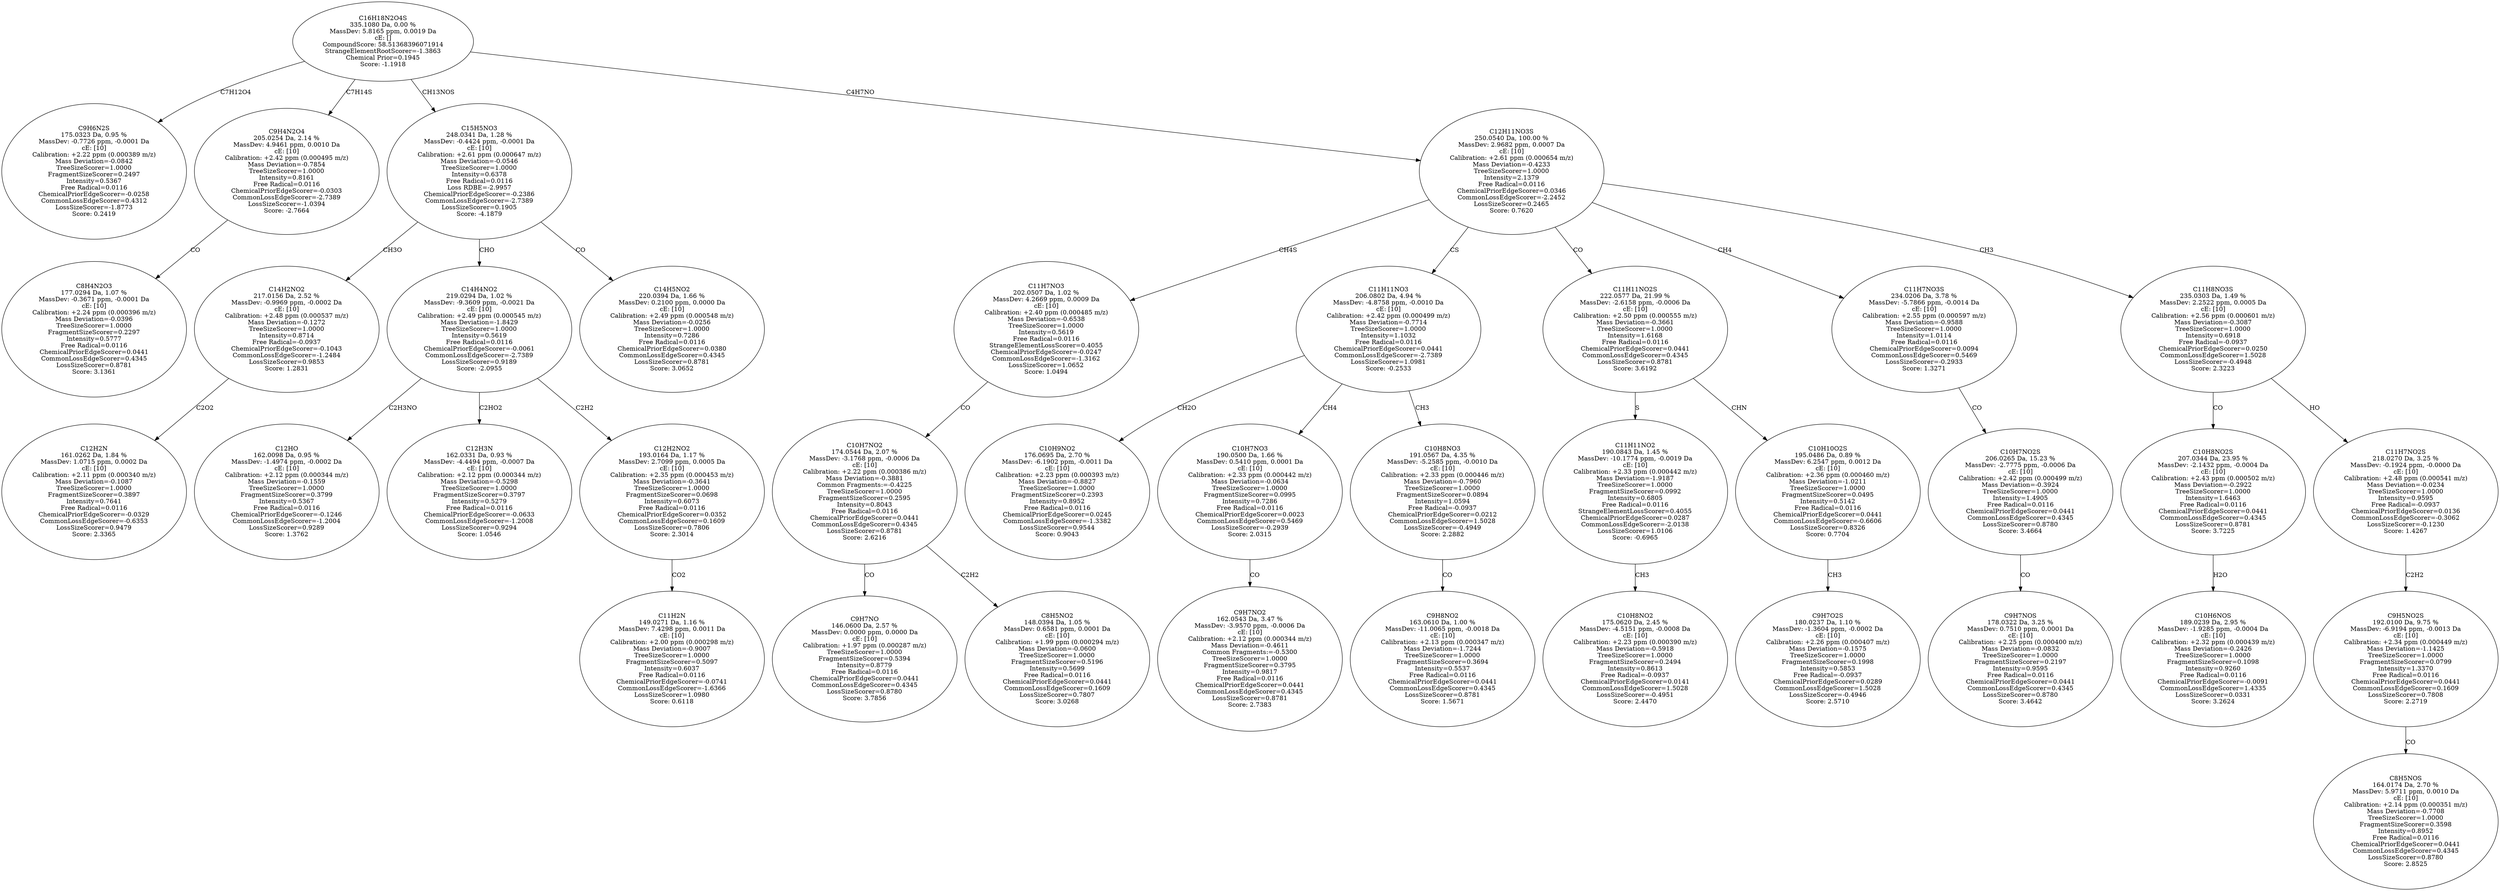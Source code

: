 strict digraph {
v1 [label="C9H6N2S\n175.0323 Da, 0.95 %\nMassDev: -0.7726 ppm, -0.0001 Da\ncE: [10]\nCalibration: +2.22 ppm (0.000389 m/z)\nMass Deviation=-0.0842\nTreeSizeScorer=1.0000\nFragmentSizeScorer=0.2497\nIntensity=0.5367\nFree Radical=0.0116\nChemicalPriorEdgeScorer=-0.0258\nCommonLossEdgeScorer=0.4312\nLossSizeScorer=-1.8773\nScore: 0.2419"];
v2 [label="C8H4N2O3\n177.0294 Da, 1.07 %\nMassDev: -0.3671 ppm, -0.0001 Da\ncE: [10]\nCalibration: +2.24 ppm (0.000396 m/z)\nMass Deviation=-0.0396\nTreeSizeScorer=1.0000\nFragmentSizeScorer=0.2297\nIntensity=0.5777\nFree Radical=0.0116\nChemicalPriorEdgeScorer=0.0441\nCommonLossEdgeScorer=0.4345\nLossSizeScorer=0.8781\nScore: 3.1361"];
v3 [label="C9H4N2O4\n205.0254 Da, 2.14 %\nMassDev: 4.9461 ppm, 0.0010 Da\ncE: [10]\nCalibration: +2.42 ppm (0.000495 m/z)\nMass Deviation=-0.7854\nTreeSizeScorer=1.0000\nIntensity=0.8161\nFree Radical=0.0116\nChemicalPriorEdgeScorer=-0.0303\nCommonLossEdgeScorer=-2.7389\nLossSizeScorer=-1.0394\nScore: -2.7664"];
v4 [label="C12H2N\n161.0262 Da, 1.84 %\nMassDev: 1.0715 ppm, 0.0002 Da\ncE: [10]\nCalibration: +2.11 ppm (0.000340 m/z)\nMass Deviation=-0.1087\nTreeSizeScorer=1.0000\nFragmentSizeScorer=0.3897\nIntensity=0.7641\nFree Radical=0.0116\nChemicalPriorEdgeScorer=-0.0329\nCommonLossEdgeScorer=-0.6353\nLossSizeScorer=0.9479\nScore: 2.3365"];
v5 [label="C14H2NO2\n217.0156 Da, 2.52 %\nMassDev: -0.9969 ppm, -0.0002 Da\ncE: [10]\nCalibration: +2.48 ppm (0.000537 m/z)\nMass Deviation=-0.1272\nTreeSizeScorer=1.0000\nIntensity=0.8714\nFree Radical=-0.0937\nChemicalPriorEdgeScorer=-0.1043\nCommonLossEdgeScorer=-1.2484\nLossSizeScorer=0.9853\nScore: 1.2831"];
v6 [label="C12HO\n162.0098 Da, 0.95 %\nMassDev: -1.4974 ppm, -0.0002 Da\ncE: [10]\nCalibration: +2.12 ppm (0.000344 m/z)\nMass Deviation=-0.1559\nTreeSizeScorer=1.0000\nFragmentSizeScorer=0.3799\nIntensity=0.5367\nFree Radical=0.0116\nChemicalPriorEdgeScorer=-0.1246\nCommonLossEdgeScorer=-1.2004\nLossSizeScorer=0.9289\nScore: 1.3762"];
v7 [label="C12H3N\n162.0331 Da, 0.93 %\nMassDev: -4.4494 ppm, -0.0007 Da\ncE: [10]\nCalibration: +2.12 ppm (0.000344 m/z)\nMass Deviation=-0.5298\nTreeSizeScorer=1.0000\nFragmentSizeScorer=0.3797\nIntensity=0.5279\nFree Radical=0.0116\nChemicalPriorEdgeScorer=-0.0633\nCommonLossEdgeScorer=-1.2008\nLossSizeScorer=0.9294\nScore: 1.0546"];
v8 [label="C11H2N\n149.0271 Da, 1.16 %\nMassDev: 7.4298 ppm, 0.0011 Da\ncE: [10]\nCalibration: +2.00 ppm (0.000298 m/z)\nMass Deviation=-0.9007\nTreeSizeScorer=1.0000\nFragmentSizeScorer=0.5097\nIntensity=0.6037\nFree Radical=0.0116\nChemicalPriorEdgeScorer=-0.0741\nCommonLossEdgeScorer=-1.6366\nLossSizeScorer=1.0980\nScore: 0.6118"];
v9 [label="C12H2NO2\n193.0164 Da, 1.17 %\nMassDev: 2.7099 ppm, 0.0005 Da\ncE: [10]\nCalibration: +2.35 ppm (0.000453 m/z)\nMass Deviation=-0.3641\nTreeSizeScorer=1.0000\nFragmentSizeScorer=0.0698\nIntensity=0.6073\nFree Radical=0.0116\nChemicalPriorEdgeScorer=0.0352\nCommonLossEdgeScorer=0.1609\nLossSizeScorer=0.7806\nScore: 2.3014"];
v10 [label="C14H4NO2\n219.0294 Da, 1.02 %\nMassDev: -9.3609 ppm, -0.0021 Da\ncE: [10]\nCalibration: +2.49 ppm (0.000545 m/z)\nMass Deviation=-1.8429\nTreeSizeScorer=1.0000\nIntensity=0.5619\nFree Radical=0.0116\nChemicalPriorEdgeScorer=-0.0061\nCommonLossEdgeScorer=-2.7389\nLossSizeScorer=0.9189\nScore: -2.0955"];
v11 [label="C14H5NO2\n220.0394 Da, 1.66 %\nMassDev: 0.2100 ppm, 0.0000 Da\ncE: [10]\nCalibration: +2.49 ppm (0.000548 m/z)\nMass Deviation=-0.0256\nTreeSizeScorer=1.0000\nIntensity=0.7286\nFree Radical=0.0116\nChemicalPriorEdgeScorer=0.0380\nCommonLossEdgeScorer=0.4345\nLossSizeScorer=0.8781\nScore: 3.0652"];
v12 [label="C15H5NO3\n248.0341 Da, 1.28 %\nMassDev: -0.4424 ppm, -0.0001 Da\ncE: [10]\nCalibration: +2.61 ppm (0.000647 m/z)\nMass Deviation=-0.0546\nTreeSizeScorer=1.0000\nIntensity=0.6378\nFree Radical=0.0116\nLoss RDBE=-2.9957\nChemicalPriorEdgeScorer=-0.2386\nCommonLossEdgeScorer=-2.7389\nLossSizeScorer=0.1905\nScore: -4.1879"];
v13 [label="C9H7NO\n146.0600 Da, 2.57 %\nMassDev: 0.0000 ppm, 0.0000 Da\ncE: [10]\nCalibration: +1.97 ppm (0.000287 m/z)\nTreeSizeScorer=1.0000\nFragmentSizeScorer=0.5394\nIntensity=0.8779\nFree Radical=0.0116\nChemicalPriorEdgeScorer=0.0441\nCommonLossEdgeScorer=0.4345\nLossSizeScorer=0.8780\nScore: 3.7856"];
v14 [label="C8H5NO2\n148.0394 Da, 1.05 %\nMassDev: 0.6581 ppm, 0.0001 Da\ncE: [10]\nCalibration: +1.99 ppm (0.000294 m/z)\nMass Deviation=-0.0600\nTreeSizeScorer=1.0000\nFragmentSizeScorer=0.5196\nIntensity=0.5699\nFree Radical=0.0116\nChemicalPriorEdgeScorer=0.0441\nCommonLossEdgeScorer=0.1609\nLossSizeScorer=0.7807\nScore: 3.0268"];
v15 [label="C10H7NO2\n174.0544 Da, 2.07 %\nMassDev: -3.1768 ppm, -0.0006 Da\ncE: [10]\nCalibration: +2.22 ppm (0.000386 m/z)\nMass Deviation=-0.3881\nCommon Fragments:=-0.4225\nTreeSizeScorer=1.0000\nFragmentSizeScorer=0.2595\nIntensity=0.8043\nFree Radical=0.0116\nChemicalPriorEdgeScorer=0.0441\nCommonLossEdgeScorer=0.4345\nLossSizeScorer=0.8781\nScore: 2.6216"];
v16 [label="C11H7NO3\n202.0507 Da, 1.02 %\nMassDev: 4.2669 ppm, 0.0009 Da\ncE: [10]\nCalibration: +2.40 ppm (0.000485 m/z)\nMass Deviation=-0.6538\nTreeSizeScorer=1.0000\nIntensity=0.5619\nFree Radical=0.0116\nStrangeElementLossScorer=0.4055\nChemicalPriorEdgeScorer=-0.0247\nCommonLossEdgeScorer=-1.3162\nLossSizeScorer=1.0652\nScore: 1.0494"];
v17 [label="C10H9NO2\n176.0695 Da, 2.70 %\nMassDev: -6.1902 ppm, -0.0011 Da\ncE: [10]\nCalibration: +2.23 ppm (0.000393 m/z)\nMass Deviation=-0.8827\nTreeSizeScorer=1.0000\nFragmentSizeScorer=0.2393\nIntensity=0.8952\nFree Radical=0.0116\nChemicalPriorEdgeScorer=0.0245\nCommonLossEdgeScorer=-1.3382\nLossSizeScorer=0.9544\nScore: 0.9043"];
v18 [label="C9H7NO2\n162.0543 Da, 3.47 %\nMassDev: -3.9570 ppm, -0.0006 Da\ncE: [10]\nCalibration: +2.12 ppm (0.000344 m/z)\nMass Deviation=-0.4611\nCommon Fragments:=-0.5300\nTreeSizeScorer=1.0000\nFragmentSizeScorer=0.3795\nIntensity=0.9817\nFree Radical=0.0116\nChemicalPriorEdgeScorer=0.0441\nCommonLossEdgeScorer=0.4345\nLossSizeScorer=0.8781\nScore: 2.7383"];
v19 [label="C10H7NO3\n190.0500 Da, 1.66 %\nMassDev: 0.5410 ppm, 0.0001 Da\ncE: [10]\nCalibration: +2.33 ppm (0.000442 m/z)\nMass Deviation=-0.0634\nTreeSizeScorer=1.0000\nFragmentSizeScorer=0.0995\nIntensity=0.7286\nFree Radical=0.0116\nChemicalPriorEdgeScorer=0.0023\nCommonLossEdgeScorer=0.5469\nLossSizeScorer=-0.2939\nScore: 2.0315"];
v20 [label="C9H8NO2\n163.0610 Da, 1.00 %\nMassDev: -11.0065 ppm, -0.0018 Da\ncE: [10]\nCalibration: +2.13 ppm (0.000347 m/z)\nMass Deviation=-1.7244\nTreeSizeScorer=1.0000\nFragmentSizeScorer=0.3694\nIntensity=0.5537\nFree Radical=0.0116\nChemicalPriorEdgeScorer=0.0441\nCommonLossEdgeScorer=0.4345\nLossSizeScorer=0.8781\nScore: 1.5671"];
v21 [label="C10H8NO3\n191.0567 Da, 4.35 %\nMassDev: -5.2585 ppm, -0.0010 Da\ncE: [10]\nCalibration: +2.33 ppm (0.000446 m/z)\nMass Deviation=-0.7960\nTreeSizeScorer=1.0000\nFragmentSizeScorer=0.0894\nIntensity=1.0594\nFree Radical=-0.0937\nChemicalPriorEdgeScorer=0.0212\nCommonLossEdgeScorer=1.5028\nLossSizeScorer=-0.4949\nScore: 2.2882"];
v22 [label="C11H11NO3\n206.0802 Da, 4.94 %\nMassDev: -4.8758 ppm, -0.0010 Da\ncE: [10]\nCalibration: +2.42 ppm (0.000499 m/z)\nMass Deviation=-0.7714\nTreeSizeScorer=1.0000\nIntensity=1.1032\nFree Radical=0.0116\nChemicalPriorEdgeScorer=0.0441\nCommonLossEdgeScorer=-2.7389\nLossSizeScorer=1.0981\nScore: -0.2533"];
v23 [label="C10H8NO2\n175.0620 Da, 2.45 %\nMassDev: -4.5151 ppm, -0.0008 Da\ncE: [10]\nCalibration: +2.23 ppm (0.000390 m/z)\nMass Deviation=-0.5918\nTreeSizeScorer=1.0000\nFragmentSizeScorer=0.2494\nIntensity=0.8613\nFree Radical=-0.0937\nChemicalPriorEdgeScorer=0.0141\nCommonLossEdgeScorer=1.5028\nLossSizeScorer=-0.4951\nScore: 2.4470"];
v24 [label="C11H11NO2\n190.0843 Da, 1.45 %\nMassDev: -10.1774 ppm, -0.0019 Da\ncE: [10]\nCalibration: +2.33 ppm (0.000442 m/z)\nMass Deviation=-1.9187\nTreeSizeScorer=1.0000\nFragmentSizeScorer=0.0992\nIntensity=0.6805\nFree Radical=0.0116\nStrangeElementLossScorer=0.4055\nChemicalPriorEdgeScorer=0.0287\nCommonLossEdgeScorer=-2.0138\nLossSizeScorer=1.0106\nScore: -0.6965"];
v25 [label="C9H7O2S\n180.0237 Da, 1.10 %\nMassDev: -1.3604 ppm, -0.0002 Da\ncE: [10]\nCalibration: +2.26 ppm (0.000407 m/z)\nMass Deviation=-0.1575\nTreeSizeScorer=1.0000\nFragmentSizeScorer=0.1998\nIntensity=0.5853\nFree Radical=-0.0937\nChemicalPriorEdgeScorer=0.0289\nCommonLossEdgeScorer=1.5028\nLossSizeScorer=-0.4946\nScore: 2.5710"];
v26 [label="C10H10O2S\n195.0486 Da, 0.89 %\nMassDev: 6.2547 ppm, 0.0012 Da\ncE: [10]\nCalibration: +2.36 ppm (0.000460 m/z)\nMass Deviation=-1.0211\nTreeSizeScorer=1.0000\nFragmentSizeScorer=0.0495\nIntensity=0.5142\nFree Radical=0.0116\nChemicalPriorEdgeScorer=0.0441\nCommonLossEdgeScorer=-0.6606\nLossSizeScorer=0.8326\nScore: 0.7704"];
v27 [label="C11H11NO2S\n222.0577 Da, 21.99 %\nMassDev: -2.6158 ppm, -0.0006 Da\ncE: [10]\nCalibration: +2.50 ppm (0.000555 m/z)\nMass Deviation=-0.3661\nTreeSizeScorer=1.0000\nIntensity=1.6168\nFree Radical=0.0116\nChemicalPriorEdgeScorer=0.0441\nCommonLossEdgeScorer=0.4345\nLossSizeScorer=0.8781\nScore: 3.6192"];
v28 [label="C9H7NOS\n178.0322 Da, 3.25 %\nMassDev: 0.7510 ppm, 0.0001 Da\ncE: [10]\nCalibration: +2.25 ppm (0.000400 m/z)\nMass Deviation=-0.0832\nTreeSizeScorer=1.0000\nFragmentSizeScorer=0.2197\nIntensity=0.9595\nFree Radical=0.0116\nChemicalPriorEdgeScorer=0.0441\nCommonLossEdgeScorer=0.4345\nLossSizeScorer=0.8780\nScore: 3.4642"];
v29 [label="C10H7NO2S\n206.0265 Da, 15.23 %\nMassDev: -2.7775 ppm, -0.0006 Da\ncE: [10]\nCalibration: +2.42 ppm (0.000499 m/z)\nMass Deviation=-0.3924\nTreeSizeScorer=1.0000\nIntensity=1.4905\nFree Radical=0.0116\nChemicalPriorEdgeScorer=0.0441\nCommonLossEdgeScorer=0.4345\nLossSizeScorer=0.8780\nScore: 3.4664"];
v30 [label="C11H7NO3S\n234.0206 Da, 3.78 %\nMassDev: -5.7866 ppm, -0.0014 Da\ncE: [10]\nCalibration: +2.55 ppm (0.000597 m/z)\nMass Deviation=-0.9588\nTreeSizeScorer=1.0000\nIntensity=1.0114\nFree Radical=0.0116\nChemicalPriorEdgeScorer=0.0094\nCommonLossEdgeScorer=0.5469\nLossSizeScorer=-0.2933\nScore: 1.3271"];
v31 [label="C10H6NOS\n189.0239 Da, 2.95 %\nMassDev: -1.9285 ppm, -0.0004 Da\ncE: [10]\nCalibration: +2.32 ppm (0.000439 m/z)\nMass Deviation=-0.2426\nTreeSizeScorer=1.0000\nFragmentSizeScorer=0.1098\nIntensity=0.9260\nFree Radical=0.0116\nChemicalPriorEdgeScorer=-0.0091\nCommonLossEdgeScorer=1.4335\nLossSizeScorer=0.0331\nScore: 3.2624"];
v32 [label="C10H8NO2S\n207.0344 Da, 23.95 %\nMassDev: -2.1432 ppm, -0.0004 Da\ncE: [10]\nCalibration: +2.43 ppm (0.000502 m/z)\nMass Deviation=-0.2922\nTreeSizeScorer=1.0000\nIntensity=1.6463\nFree Radical=0.0116\nChemicalPriorEdgeScorer=0.0441\nCommonLossEdgeScorer=0.4345\nLossSizeScorer=0.8781\nScore: 3.7225"];
v33 [label="C8H5NOS\n164.0174 Da, 2.70 %\nMassDev: 5.9711 ppm, 0.0010 Da\ncE: [10]\nCalibration: +2.14 ppm (0.000351 m/z)\nMass Deviation=-0.7708\nTreeSizeScorer=1.0000\nFragmentSizeScorer=0.3598\nIntensity=0.8952\nFree Radical=0.0116\nChemicalPriorEdgeScorer=0.0441\nCommonLossEdgeScorer=0.4345\nLossSizeScorer=0.8780\nScore: 2.8525"];
v34 [label="C9H5NO2S\n192.0100 Da, 9.75 %\nMassDev: -6.9194 ppm, -0.0013 Da\ncE: [10]\nCalibration: +2.34 ppm (0.000449 m/z)\nMass Deviation=-1.1425\nTreeSizeScorer=1.0000\nFragmentSizeScorer=0.0799\nIntensity=1.3370\nFree Radical=0.0116\nChemicalPriorEdgeScorer=0.0441\nCommonLossEdgeScorer=0.1609\nLossSizeScorer=0.7808\nScore: 2.2719"];
v35 [label="C11H7NO2S\n218.0270 Da, 3.25 %\nMassDev: -0.1924 ppm, -0.0000 Da\ncE: [10]\nCalibration: +2.48 ppm (0.000541 m/z)\nMass Deviation=-0.0234\nTreeSizeScorer=1.0000\nIntensity=0.9595\nFree Radical=-0.0937\nChemicalPriorEdgeScorer=0.0136\nCommonLossEdgeScorer=-0.3062\nLossSizeScorer=-0.1230\nScore: 1.4267"];
v36 [label="C11H8NO3S\n235.0303 Da, 1.49 %\nMassDev: 2.2522 ppm, 0.0005 Da\ncE: [10]\nCalibration: +2.56 ppm (0.000601 m/z)\nMass Deviation=-0.3087\nTreeSizeScorer=1.0000\nIntensity=0.6918\nFree Radical=-0.0937\nChemicalPriorEdgeScorer=0.0250\nCommonLossEdgeScorer=1.5028\nLossSizeScorer=-0.4948\nScore: 2.3223"];
v37 [label="C12H11NO3S\n250.0540 Da, 100.00 %\nMassDev: 2.9682 ppm, 0.0007 Da\ncE: [10]\nCalibration: +2.61 ppm (0.000654 m/z)\nMass Deviation=-0.4233\nTreeSizeScorer=1.0000\nIntensity=2.1379\nFree Radical=0.0116\nChemicalPriorEdgeScorer=0.0346\nCommonLossEdgeScorer=-2.2452\nLossSizeScorer=0.2465\nScore: 0.7620"];
v38 [label="C16H18N2O4S\n335.1080 Da, 0.00 %\nMassDev: 5.8165 ppm, 0.0019 Da\ncE: []\nCompoundScore: 58.51368396071914\nStrangeElementRootScorer=-1.3863\nChemical Prior=0.1945\nScore: -1.1918"];
v38 -> v1 [label="C7H12O4"];
v3 -> v2 [label="CO"];
v38 -> v3 [label="C7H14S"];
v5 -> v4 [label="C2O2"];
v12 -> v5 [label="CH3O"];
v10 -> v6 [label="C2H3NO"];
v10 -> v7 [label="C2HO2"];
v9 -> v8 [label="CO2"];
v10 -> v9 [label="C2H2"];
v12 -> v10 [label="CHO"];
v12 -> v11 [label="CO"];
v38 -> v12 [label="CH13NOS"];
v15 -> v13 [label="CO"];
v15 -> v14 [label="C2H2"];
v16 -> v15 [label="CO"];
v37 -> v16 [label="CH4S"];
v22 -> v17 [label="CH2O"];
v19 -> v18 [label="CO"];
v22 -> v19 [label="CH4"];
v21 -> v20 [label="CO"];
v22 -> v21 [label="CH3"];
v37 -> v22 [label="CS"];
v24 -> v23 [label="CH3"];
v27 -> v24 [label="S"];
v26 -> v25 [label="CH3"];
v27 -> v26 [label="CHN"];
v37 -> v27 [label="CO"];
v29 -> v28 [label="CO"];
v30 -> v29 [label="CO"];
v37 -> v30 [label="CH4"];
v32 -> v31 [label="H2O"];
v36 -> v32 [label="CO"];
v34 -> v33 [label="CO"];
v35 -> v34 [label="C2H2"];
v36 -> v35 [label="HO"];
v37 -> v36 [label="CH3"];
v38 -> v37 [label="C4H7NO"];
}